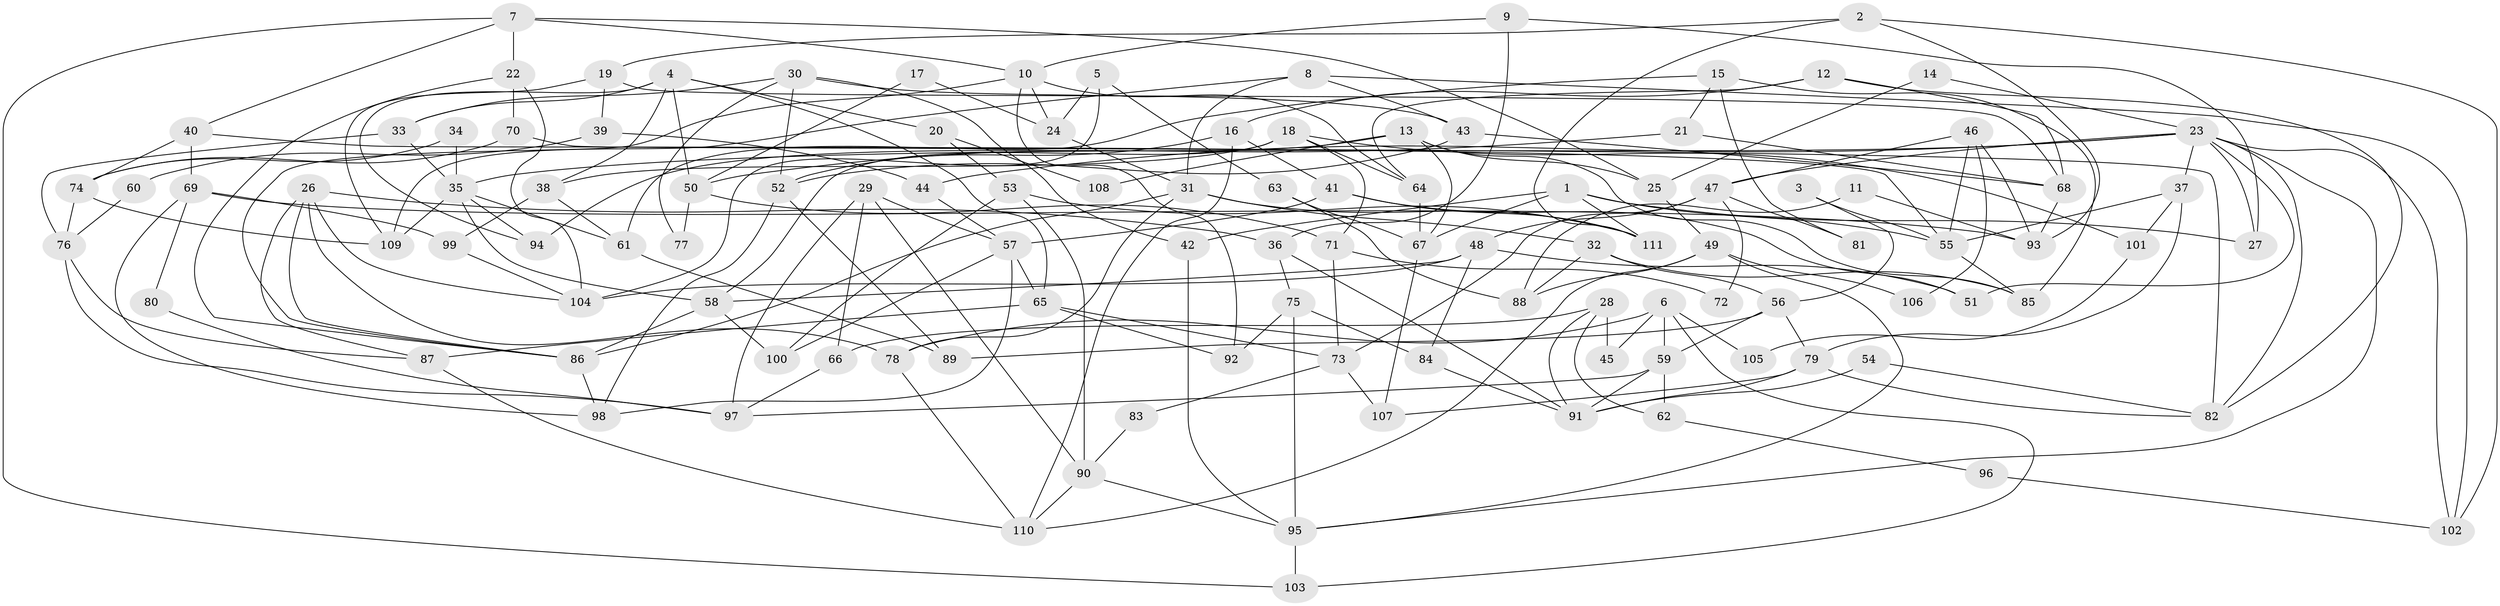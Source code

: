 // coarse degree distribution, {6: 0.13513513513513514, 4: 0.1891891891891892, 2: 0.14864864864864866, 9: 0.05405405405405406, 3: 0.0945945945945946, 7: 0.12162162162162163, 8: 0.04054054054054054, 5: 0.20270270270270271, 11: 0.013513513513513514}
// Generated by graph-tools (version 1.1) at 2025/52/02/27/25 19:52:08]
// undirected, 111 vertices, 222 edges
graph export_dot {
graph [start="1"]
  node [color=gray90,style=filled];
  1;
  2;
  3;
  4;
  5;
  6;
  7;
  8;
  9;
  10;
  11;
  12;
  13;
  14;
  15;
  16;
  17;
  18;
  19;
  20;
  21;
  22;
  23;
  24;
  25;
  26;
  27;
  28;
  29;
  30;
  31;
  32;
  33;
  34;
  35;
  36;
  37;
  38;
  39;
  40;
  41;
  42;
  43;
  44;
  45;
  46;
  47;
  48;
  49;
  50;
  51;
  52;
  53;
  54;
  55;
  56;
  57;
  58;
  59;
  60;
  61;
  62;
  63;
  64;
  65;
  66;
  67;
  68;
  69;
  70;
  71;
  72;
  73;
  74;
  75;
  76;
  77;
  78;
  79;
  80;
  81;
  82;
  83;
  84;
  85;
  86;
  87;
  88;
  89;
  90;
  91;
  92;
  93;
  94;
  95;
  96;
  97;
  98;
  99;
  100;
  101;
  102;
  103;
  104;
  105;
  106;
  107;
  108;
  109;
  110;
  111;
  1 -- 42;
  1 -- 27;
  1 -- 55;
  1 -- 67;
  1 -- 111;
  2 -- 111;
  2 -- 93;
  2 -- 19;
  2 -- 102;
  3 -- 56;
  3 -- 55;
  4 -- 38;
  4 -- 50;
  4 -- 20;
  4 -- 33;
  4 -- 65;
  4 -- 94;
  5 -- 24;
  5 -- 63;
  5 -- 104;
  6 -- 78;
  6 -- 103;
  6 -- 45;
  6 -- 59;
  6 -- 105;
  7 -- 22;
  7 -- 10;
  7 -- 25;
  7 -- 40;
  7 -- 103;
  8 -- 109;
  8 -- 102;
  8 -- 31;
  8 -- 43;
  9 -- 10;
  9 -- 36;
  9 -- 27;
  10 -- 86;
  10 -- 64;
  10 -- 24;
  10 -- 92;
  11 -- 88;
  11 -- 93;
  12 -- 16;
  12 -- 82;
  12 -- 64;
  12 -- 68;
  13 -- 94;
  13 -- 25;
  13 -- 67;
  13 -- 85;
  13 -- 108;
  14 -- 23;
  14 -- 25;
  15 -- 85;
  15 -- 61;
  15 -- 21;
  15 -- 81;
  16 -- 110;
  16 -- 52;
  16 -- 41;
  17 -- 50;
  17 -- 24;
  18 -- 58;
  18 -- 64;
  18 -- 38;
  18 -- 71;
  18 -- 101;
  19 -- 109;
  19 -- 39;
  19 -- 68;
  20 -- 53;
  20 -- 108;
  21 -- 68;
  21 -- 50;
  22 -- 104;
  22 -- 86;
  22 -- 70;
  23 -- 37;
  23 -- 51;
  23 -- 27;
  23 -- 35;
  23 -- 44;
  23 -- 47;
  23 -- 82;
  23 -- 95;
  23 -- 102;
  24 -- 31;
  25 -- 49;
  26 -- 36;
  26 -- 78;
  26 -- 86;
  26 -- 87;
  26 -- 104;
  28 -- 91;
  28 -- 66;
  28 -- 45;
  28 -- 62;
  29 -- 57;
  29 -- 97;
  29 -- 66;
  29 -- 90;
  30 -- 33;
  30 -- 43;
  30 -- 42;
  30 -- 52;
  30 -- 77;
  31 -- 86;
  31 -- 32;
  31 -- 78;
  31 -- 111;
  32 -- 85;
  32 -- 56;
  32 -- 88;
  33 -- 35;
  33 -- 76;
  34 -- 74;
  34 -- 35;
  35 -- 58;
  35 -- 61;
  35 -- 94;
  35 -- 109;
  36 -- 91;
  36 -- 75;
  37 -- 55;
  37 -- 79;
  37 -- 101;
  38 -- 99;
  38 -- 61;
  39 -- 44;
  39 -- 60;
  40 -- 69;
  40 -- 55;
  40 -- 74;
  41 -- 111;
  41 -- 51;
  41 -- 57;
  42 -- 95;
  43 -- 68;
  43 -- 52;
  44 -- 57;
  46 -- 47;
  46 -- 55;
  46 -- 93;
  46 -- 106;
  47 -- 73;
  47 -- 48;
  47 -- 72;
  47 -- 81;
  48 -- 104;
  48 -- 51;
  48 -- 58;
  48 -- 84;
  49 -- 95;
  49 -- 110;
  49 -- 88;
  49 -- 106;
  50 -- 71;
  50 -- 77;
  52 -- 89;
  52 -- 98;
  53 -- 100;
  53 -- 111;
  53 -- 90;
  54 -- 91;
  54 -- 82;
  55 -- 85;
  56 -- 89;
  56 -- 59;
  56 -- 79;
  57 -- 65;
  57 -- 98;
  57 -- 100;
  58 -- 86;
  58 -- 100;
  59 -- 62;
  59 -- 91;
  59 -- 97;
  60 -- 76;
  61 -- 89;
  62 -- 96;
  63 -- 88;
  63 -- 67;
  64 -- 67;
  65 -- 87;
  65 -- 73;
  65 -- 92;
  66 -- 97;
  67 -- 107;
  68 -- 93;
  69 -- 98;
  69 -- 93;
  69 -- 80;
  69 -- 99;
  70 -- 82;
  70 -- 74;
  71 -- 73;
  71 -- 72;
  73 -- 107;
  73 -- 83;
  74 -- 76;
  74 -- 109;
  75 -- 92;
  75 -- 95;
  75 -- 84;
  76 -- 87;
  76 -- 97;
  78 -- 110;
  79 -- 91;
  79 -- 82;
  79 -- 107;
  80 -- 97;
  83 -- 90;
  84 -- 91;
  86 -- 98;
  87 -- 110;
  90 -- 95;
  90 -- 110;
  95 -- 103;
  96 -- 102;
  99 -- 104;
  101 -- 105;
}

